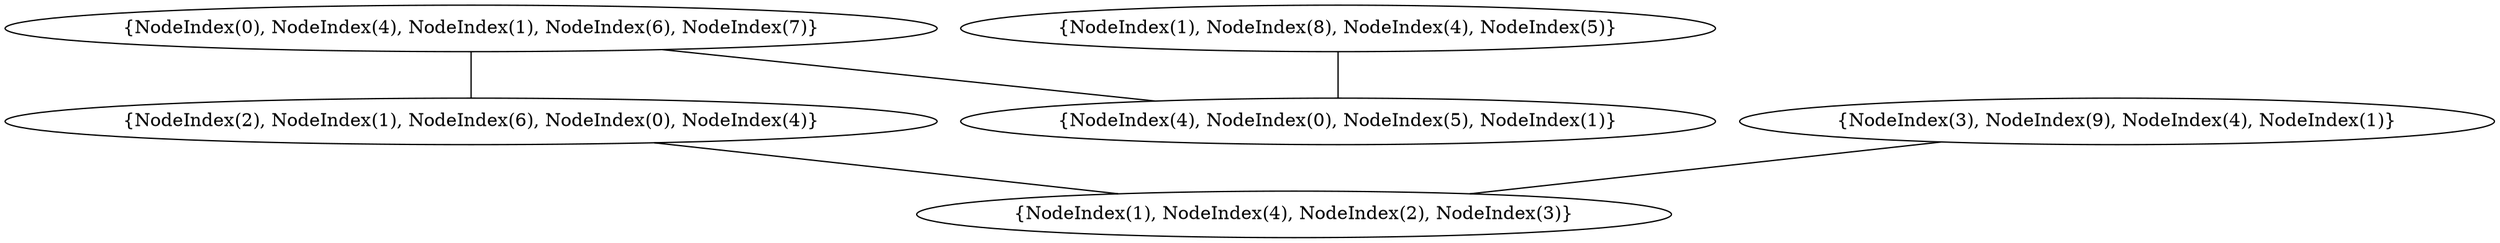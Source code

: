 graph {
    0 [ label = "{NodeIndex(1), NodeIndex(4), NodeIndex(2), NodeIndex(3)}" ]
    1 [ label = "{NodeIndex(2), NodeIndex(1), NodeIndex(6), NodeIndex(0), NodeIndex(4)}" ]
    2 [ label = "{NodeIndex(3), NodeIndex(9), NodeIndex(4), NodeIndex(1)}" ]
    3 [ label = "{NodeIndex(4), NodeIndex(0), NodeIndex(5), NodeIndex(1)}" ]
    4 [ label = "{NodeIndex(1), NodeIndex(8), NodeIndex(4), NodeIndex(5)}" ]
    5 [ label = "{NodeIndex(0), NodeIndex(4), NodeIndex(1), NodeIndex(6), NodeIndex(7)}" ]
    4 -- 3 [ ]
    5 -- 1 [ ]
    1 -- 0 [ ]
    2 -- 0 [ ]
    5 -- 3 [ ]
}
